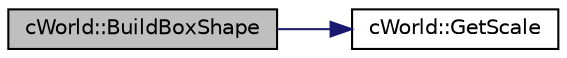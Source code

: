 digraph "cWorld::BuildBoxShape"
{
 // LATEX_PDF_SIZE
  edge [fontname="Helvetica",fontsize="10",labelfontname="Helvetica",labelfontsize="10"];
  node [fontname="Helvetica",fontsize="10",shape=record];
  rankdir="LR";
  Node1 [label="cWorld::BuildBoxShape",height=0.2,width=0.4,color="black", fillcolor="grey75", style="filled", fontcolor="black",tooltip=" "];
  Node1 -> Node2 [color="midnightblue",fontsize="10",style="solid",fontname="Helvetica"];
  Node2 [label="cWorld::GetScale",height=0.2,width=0.4,color="black", fillcolor="white", style="filled",URL="$classc_world.html#a45df46e343f8a8d266ab93e577460b2a",tooltip=" "];
}
